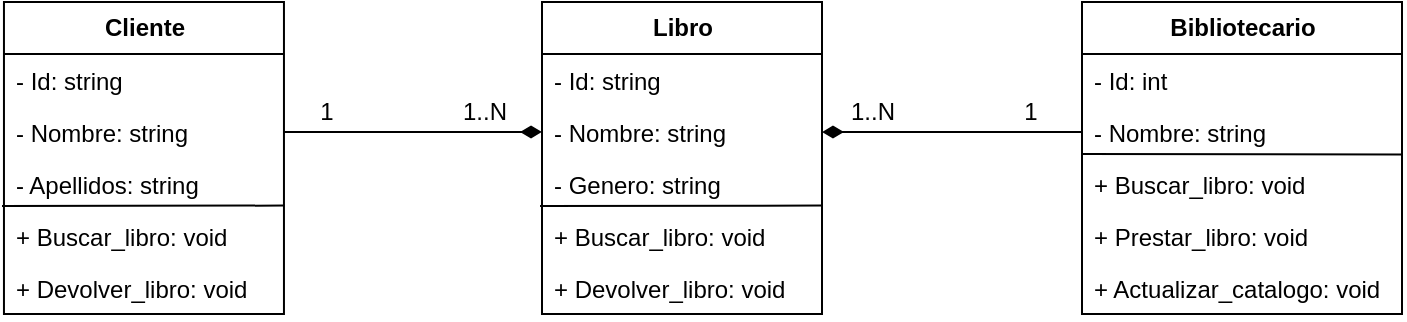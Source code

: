 <mxfile version="24.0.6" type="github">
  <diagram name="Page-1" id="NGLgVdDskZZRFzG1q_jY">
    <mxGraphModel dx="1434" dy="795" grid="1" gridSize="10" guides="1" tooltips="1" connect="1" arrows="1" fold="1" page="1" pageScale="1" pageWidth="850" pageHeight="1100" math="0" shadow="0">
      <root>
        <mxCell id="0" />
        <mxCell id="1" parent="0" />
        <mxCell id="rWOWT373DdFlopB9v0LI-1" value="Cliente" style="swimlane;fontStyle=1;childLayout=stackLayout;horizontal=1;startSize=26;fillColor=none;horizontalStack=0;resizeParent=1;resizeParentMax=0;resizeLast=0;collapsible=1;marginBottom=0;html=1;" vertex="1" parent="1">
          <mxGeometry x="30.98" y="290" width="140" height="156" as="geometry" />
        </mxCell>
        <mxCell id="rWOWT373DdFlopB9v0LI-10" value="- Id: string" style="text;strokeColor=none;fillColor=none;align=left;verticalAlign=top;spacingLeft=4;spacingRight=4;overflow=hidden;rotatable=0;points=[[0,0.5],[1,0.5]];portConstraint=eastwest;whiteSpace=wrap;html=1;" vertex="1" parent="rWOWT373DdFlopB9v0LI-1">
          <mxGeometry y="26" width="140" height="26" as="geometry" />
        </mxCell>
        <mxCell id="rWOWT373DdFlopB9v0LI-2" value="- Nombre: string" style="text;strokeColor=none;fillColor=none;align=left;verticalAlign=top;spacingLeft=4;spacingRight=4;overflow=hidden;rotatable=0;points=[[0,0.5],[1,0.5]];portConstraint=eastwest;whiteSpace=wrap;html=1;" vertex="1" parent="rWOWT373DdFlopB9v0LI-1">
          <mxGeometry y="52" width="140" height="26" as="geometry" />
        </mxCell>
        <mxCell id="rWOWT373DdFlopB9v0LI-11" value="- Apellidos: string" style="text;strokeColor=none;fillColor=none;align=left;verticalAlign=top;spacingLeft=4;spacingRight=4;overflow=hidden;rotatable=0;points=[[0,0.5],[1,0.5]];portConstraint=eastwest;whiteSpace=wrap;html=1;" vertex="1" parent="rWOWT373DdFlopB9v0LI-1">
          <mxGeometry y="78" width="140" height="26" as="geometry" />
        </mxCell>
        <mxCell id="rWOWT373DdFlopB9v0LI-13" value="+ Buscar_libro: void" style="text;strokeColor=none;fillColor=none;align=left;verticalAlign=top;spacingLeft=4;spacingRight=4;overflow=hidden;rotatable=0;points=[[0,0.5],[1,0.5]];portConstraint=eastwest;whiteSpace=wrap;html=1;" vertex="1" parent="rWOWT373DdFlopB9v0LI-1">
          <mxGeometry y="104" width="140" height="26" as="geometry" />
        </mxCell>
        <mxCell id="rWOWT373DdFlopB9v0LI-14" value="+ Devolver_libro: void" style="text;strokeColor=none;fillColor=none;align=left;verticalAlign=top;spacingLeft=4;spacingRight=4;overflow=hidden;rotatable=0;points=[[0,0.5],[1,0.5]];portConstraint=eastwest;whiteSpace=wrap;html=1;" vertex="1" parent="rWOWT373DdFlopB9v0LI-1">
          <mxGeometry y="130" width="140" height="26" as="geometry" />
        </mxCell>
        <mxCell id="rWOWT373DdFlopB9v0LI-16" value="" style="endArrow=none;html=1;rounded=0;exitX=-0.007;exitY=-0.077;exitDx=0;exitDy=0;exitPerimeter=0;entryX=1.001;entryY=0.915;entryDx=0;entryDy=0;entryPerimeter=0;" edge="1" parent="rWOWT373DdFlopB9v0LI-1" source="rWOWT373DdFlopB9v0LI-13" target="rWOWT373DdFlopB9v0LI-11">
          <mxGeometry width="50" height="50" relative="1" as="geometry">
            <mxPoint x="229.02" y="130" as="sourcePoint" />
            <mxPoint x="279.02" y="80" as="targetPoint" />
          </mxGeometry>
        </mxCell>
        <mxCell id="rWOWT373DdFlopB9v0LI-7" value="Bibliotecario" style="swimlane;fontStyle=1;childLayout=stackLayout;horizontal=1;startSize=26;fillColor=none;horizontalStack=0;resizeParent=1;resizeParentMax=0;resizeLast=0;collapsible=1;marginBottom=0;html=1;" vertex="1" parent="1">
          <mxGeometry x="570" y="290" width="160" height="156" as="geometry" />
        </mxCell>
        <mxCell id="rWOWT373DdFlopB9v0LI-12" value="- Id: int" style="text;strokeColor=none;fillColor=none;align=left;verticalAlign=top;spacingLeft=4;spacingRight=4;overflow=hidden;rotatable=0;points=[[0,0.5],[1,0.5]];portConstraint=eastwest;whiteSpace=wrap;html=1;" vertex="1" parent="rWOWT373DdFlopB9v0LI-7">
          <mxGeometry y="26" width="160" height="26" as="geometry" />
        </mxCell>
        <mxCell id="rWOWT373DdFlopB9v0LI-8" value="- Nombre: string" style="text;strokeColor=none;fillColor=none;align=left;verticalAlign=top;spacingLeft=4;spacingRight=4;overflow=hidden;rotatable=0;points=[[0,0.5],[1,0.5]];portConstraint=eastwest;whiteSpace=wrap;html=1;" vertex="1" parent="rWOWT373DdFlopB9v0LI-7">
          <mxGeometry y="52" width="160" height="26" as="geometry" />
        </mxCell>
        <mxCell id="rWOWT373DdFlopB9v0LI-19" value="" style="endArrow=none;html=1;rounded=0;exitX=-0.007;exitY=-0.077;exitDx=0;exitDy=0;exitPerimeter=0;entryX=0.999;entryY=0.932;entryDx=0;entryDy=0;entryPerimeter=0;" edge="1" parent="rWOWT373DdFlopB9v0LI-7" target="rWOWT373DdFlopB9v0LI-8">
          <mxGeometry width="50" height="50" relative="1" as="geometry">
            <mxPoint y="76" as="sourcePoint" />
            <mxPoint x="141" y="78" as="targetPoint" />
          </mxGeometry>
        </mxCell>
        <mxCell id="rWOWT373DdFlopB9v0LI-17" value="+ Buscar_libro: void" style="text;strokeColor=none;fillColor=none;align=left;verticalAlign=top;spacingLeft=4;spacingRight=4;overflow=hidden;rotatable=0;points=[[0,0.5],[1,0.5]];portConstraint=eastwest;whiteSpace=wrap;html=1;" vertex="1" parent="rWOWT373DdFlopB9v0LI-7">
          <mxGeometry y="78" width="160" height="26" as="geometry" />
        </mxCell>
        <mxCell id="rWOWT373DdFlopB9v0LI-18" value="+ Prestar_libro: void" style="text;strokeColor=none;fillColor=none;align=left;verticalAlign=top;spacingLeft=4;spacingRight=4;overflow=hidden;rotatable=0;points=[[0,0.5],[1,0.5]];portConstraint=eastwest;whiteSpace=wrap;html=1;" vertex="1" parent="rWOWT373DdFlopB9v0LI-7">
          <mxGeometry y="104" width="160" height="26" as="geometry" />
        </mxCell>
        <mxCell id="rWOWT373DdFlopB9v0LI-20" value="+ Actualizar_catalogo: void" style="text;strokeColor=none;fillColor=none;align=left;verticalAlign=top;spacingLeft=4;spacingRight=4;overflow=hidden;rotatable=0;points=[[0,0.5],[1,0.5]];portConstraint=eastwest;whiteSpace=wrap;html=1;" vertex="1" parent="rWOWT373DdFlopB9v0LI-7">
          <mxGeometry y="130" width="160" height="26" as="geometry" />
        </mxCell>
        <mxCell id="rWOWT373DdFlopB9v0LI-21" value="Libro" style="swimlane;fontStyle=1;childLayout=stackLayout;horizontal=1;startSize=26;fillColor=none;horizontalStack=0;resizeParent=1;resizeParentMax=0;resizeLast=0;collapsible=1;marginBottom=0;html=1;" vertex="1" parent="1">
          <mxGeometry x="300" y="290" width="140" height="156" as="geometry" />
        </mxCell>
        <mxCell id="rWOWT373DdFlopB9v0LI-22" value="- Id: string" style="text;strokeColor=none;fillColor=none;align=left;verticalAlign=top;spacingLeft=4;spacingRight=4;overflow=hidden;rotatable=0;points=[[0,0.5],[1,0.5]];portConstraint=eastwest;whiteSpace=wrap;html=1;" vertex="1" parent="rWOWT373DdFlopB9v0LI-21">
          <mxGeometry y="26" width="140" height="26" as="geometry" />
        </mxCell>
        <mxCell id="rWOWT373DdFlopB9v0LI-23" value="- Nombre: string" style="text;strokeColor=none;fillColor=none;align=left;verticalAlign=top;spacingLeft=4;spacingRight=4;overflow=hidden;rotatable=0;points=[[0,0.5],[1,0.5]];portConstraint=eastwest;whiteSpace=wrap;html=1;" vertex="1" parent="rWOWT373DdFlopB9v0LI-21">
          <mxGeometry y="52" width="140" height="26" as="geometry" />
        </mxCell>
        <mxCell id="rWOWT373DdFlopB9v0LI-24" value="- Genero: string" style="text;strokeColor=none;fillColor=none;align=left;verticalAlign=top;spacingLeft=4;spacingRight=4;overflow=hidden;rotatable=0;points=[[0,0.5],[1,0.5]];portConstraint=eastwest;whiteSpace=wrap;html=1;" vertex="1" parent="rWOWT373DdFlopB9v0LI-21">
          <mxGeometry y="78" width="140" height="26" as="geometry" />
        </mxCell>
        <mxCell id="rWOWT373DdFlopB9v0LI-25" value="+ Buscar_libro: void" style="text;strokeColor=none;fillColor=none;align=left;verticalAlign=top;spacingLeft=4;spacingRight=4;overflow=hidden;rotatable=0;points=[[0,0.5],[1,0.5]];portConstraint=eastwest;whiteSpace=wrap;html=1;" vertex="1" parent="rWOWT373DdFlopB9v0LI-21">
          <mxGeometry y="104" width="140" height="26" as="geometry" />
        </mxCell>
        <mxCell id="rWOWT373DdFlopB9v0LI-26" value="+ Devolver_libro: void" style="text;strokeColor=none;fillColor=none;align=left;verticalAlign=top;spacingLeft=4;spacingRight=4;overflow=hidden;rotatable=0;points=[[0,0.5],[1,0.5]];portConstraint=eastwest;whiteSpace=wrap;html=1;" vertex="1" parent="rWOWT373DdFlopB9v0LI-21">
          <mxGeometry y="130" width="140" height="26" as="geometry" />
        </mxCell>
        <mxCell id="rWOWT373DdFlopB9v0LI-27" value="" style="endArrow=none;html=1;rounded=0;exitX=-0.007;exitY=-0.077;exitDx=0;exitDy=0;exitPerimeter=0;entryX=1.001;entryY=0.915;entryDx=0;entryDy=0;entryPerimeter=0;" edge="1" parent="rWOWT373DdFlopB9v0LI-21" source="rWOWT373DdFlopB9v0LI-25" target="rWOWT373DdFlopB9v0LI-24">
          <mxGeometry width="50" height="50" relative="1" as="geometry">
            <mxPoint x="229.02" y="130" as="sourcePoint" />
            <mxPoint x="279.02" y="80" as="targetPoint" />
          </mxGeometry>
        </mxCell>
        <mxCell id="rWOWT373DdFlopB9v0LI-30" value="1..N" style="text;html=1;align=center;verticalAlign=middle;resizable=0;points=[];autosize=1;strokeColor=none;fillColor=none;" vertex="1" parent="1">
          <mxGeometry x="246" y="330" width="50" height="30" as="geometry" />
        </mxCell>
        <mxCell id="rWOWT373DdFlopB9v0LI-31" value="1" style="text;html=1;align=center;verticalAlign=middle;resizable=0;points=[];autosize=1;strokeColor=none;fillColor=none;" vertex="1" parent="1">
          <mxGeometry x="176.98" y="330" width="30" height="30" as="geometry" />
        </mxCell>
        <mxCell id="rWOWT373DdFlopB9v0LI-32" value="" style="endArrow=none;startArrow=diamondThin;endFill=0;startFill=1;html=1;verticalAlign=bottom;labelBackgroundColor=none;strokeWidth=1;startSize=8;endSize=8;rounded=0;exitX=0;exitY=0.5;exitDx=0;exitDy=0;entryX=1;entryY=0.5;entryDx=0;entryDy=0;" edge="1" parent="1" source="rWOWT373DdFlopB9v0LI-23" target="rWOWT373DdFlopB9v0LI-2">
          <mxGeometry width="160" relative="1" as="geometry">
            <mxPoint x="220" y="400" as="sourcePoint" />
            <mxPoint x="380" y="400" as="targetPoint" />
          </mxGeometry>
        </mxCell>
        <mxCell id="rWOWT373DdFlopB9v0LI-33" value="" style="endArrow=none;startArrow=diamondThin;endFill=0;startFill=1;html=1;verticalAlign=bottom;labelBackgroundColor=none;strokeWidth=1;startSize=8;endSize=8;rounded=0;exitX=1;exitY=0.5;exitDx=0;exitDy=0;entryX=0;entryY=0.5;entryDx=0;entryDy=0;exitPerimeter=0;" edge="1" parent="1" source="rWOWT373DdFlopB9v0LI-23" target="rWOWT373DdFlopB9v0LI-8">
          <mxGeometry width="160" relative="1" as="geometry">
            <mxPoint x="310" y="365" as="sourcePoint" />
            <mxPoint x="181" y="365" as="targetPoint" />
          </mxGeometry>
        </mxCell>
        <mxCell id="rWOWT373DdFlopB9v0LI-34" value="1" style="text;html=1;align=center;verticalAlign=middle;resizable=0;points=[];autosize=1;strokeColor=none;fillColor=none;" vertex="1" parent="1">
          <mxGeometry x="529.02" y="330" width="30" height="30" as="geometry" />
        </mxCell>
        <mxCell id="rWOWT373DdFlopB9v0LI-35" value="1..N" style="text;html=1;align=center;verticalAlign=middle;resizable=0;points=[];autosize=1;strokeColor=none;fillColor=none;" vertex="1" parent="1">
          <mxGeometry x="440" y="330" width="50" height="30" as="geometry" />
        </mxCell>
      </root>
    </mxGraphModel>
  </diagram>
</mxfile>
